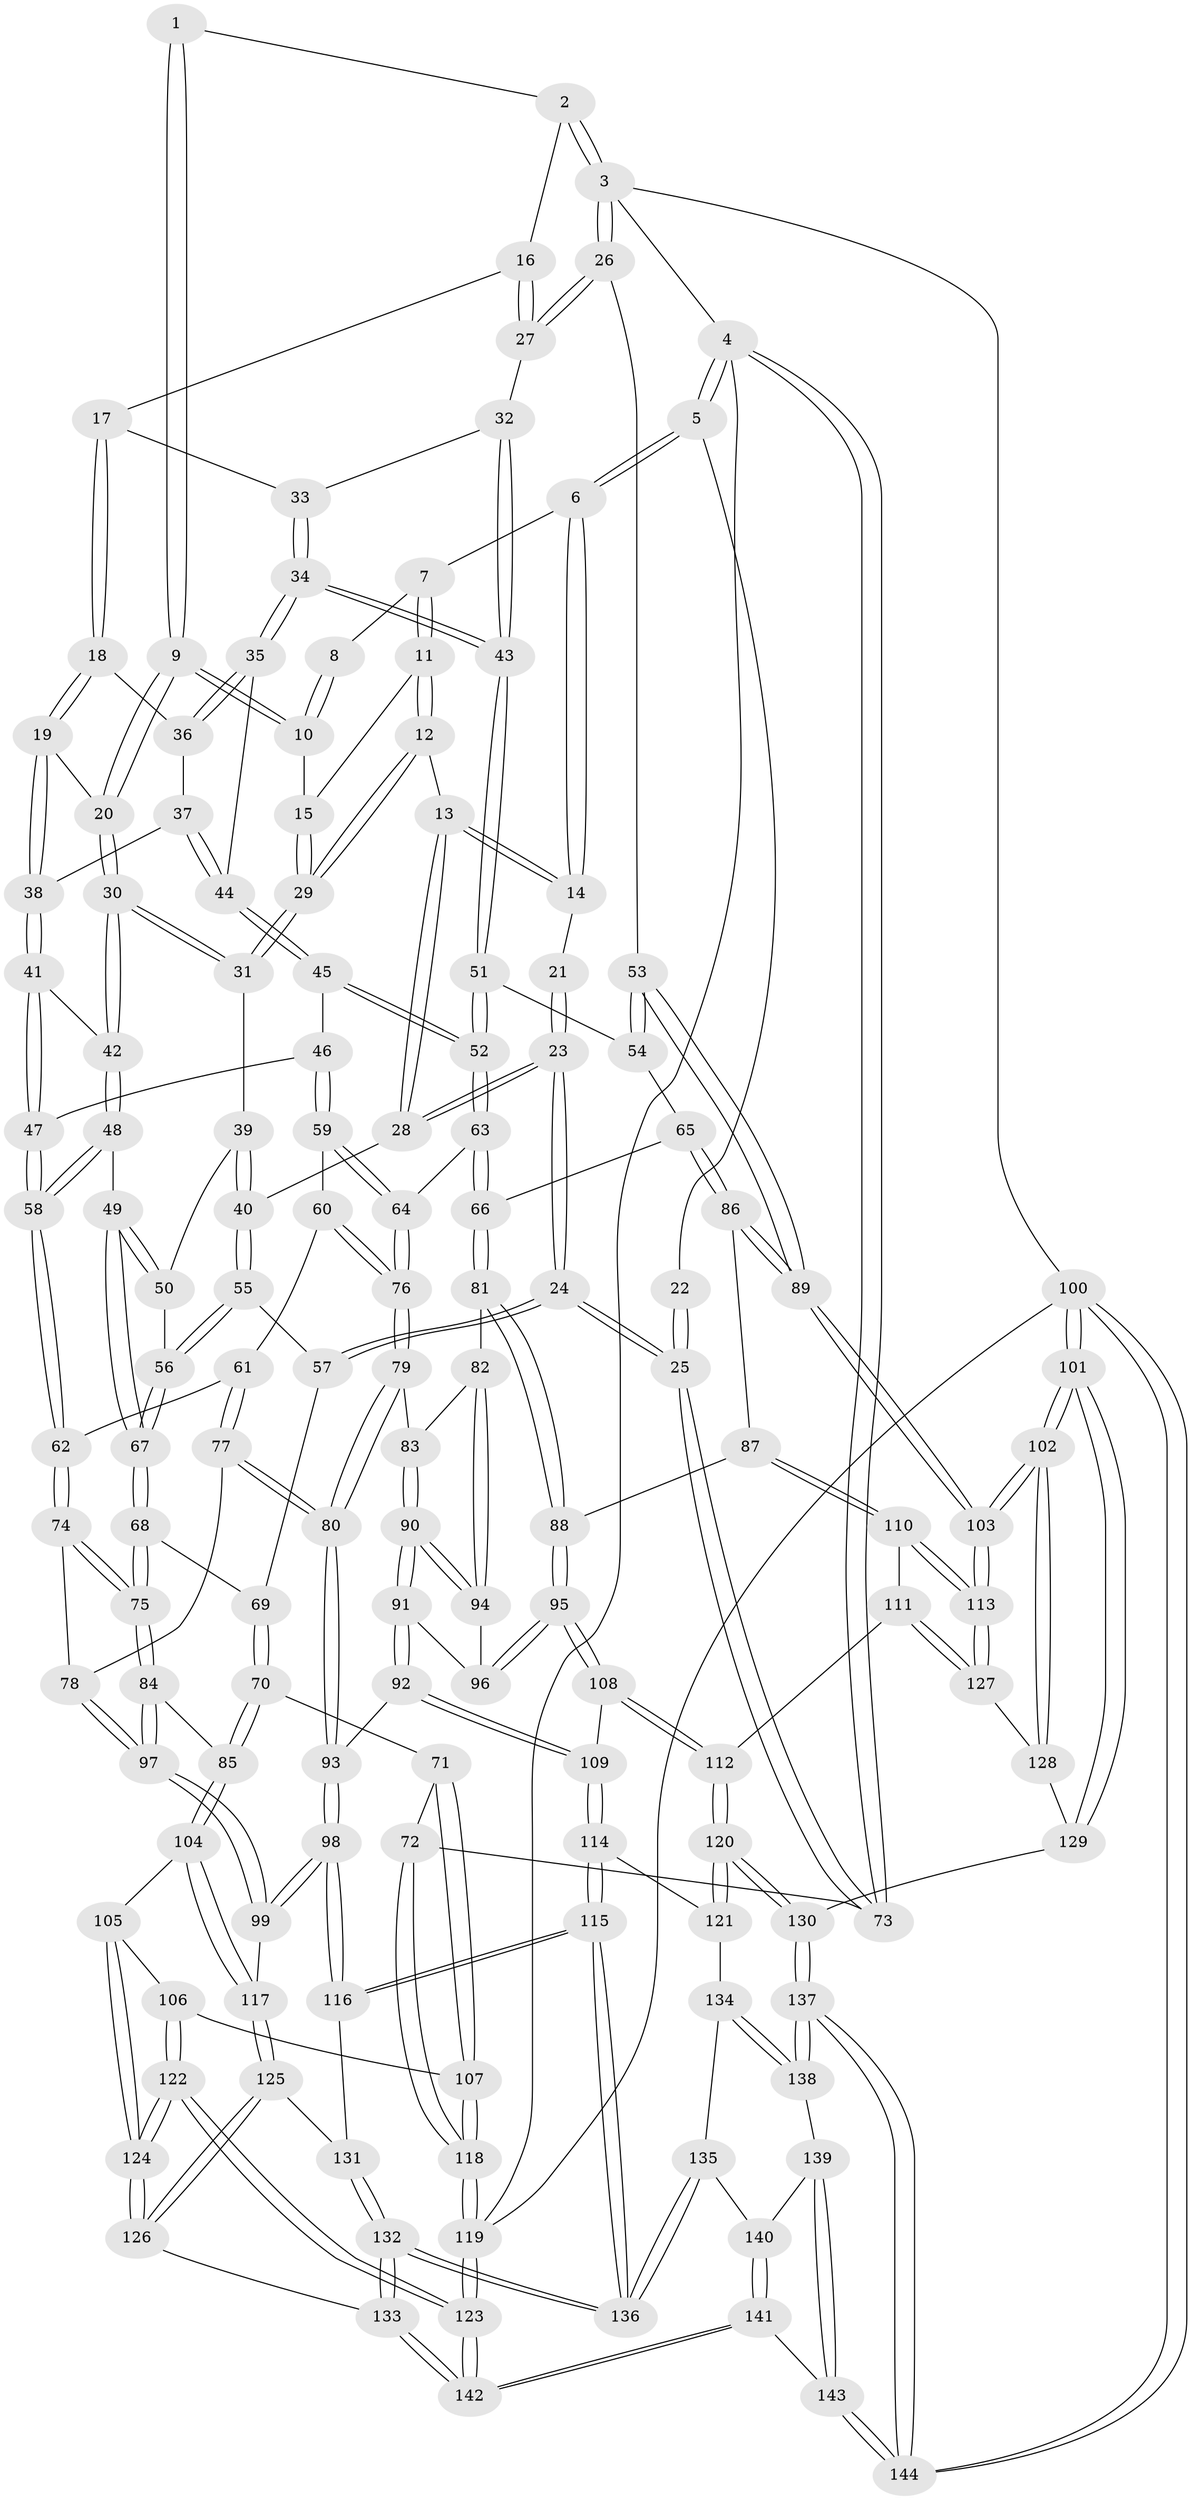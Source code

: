 // Generated by graph-tools (version 1.1) at 2025/38/03/09/25 02:38:31]
// undirected, 144 vertices, 357 edges
graph export_dot {
graph [start="1"]
  node [color=gray90,style=filled];
  1 [pos="+0.43224910511648823+0"];
  2 [pos="+0.7658996521651598+0"];
  3 [pos="+1+0"];
  4 [pos="+0+0"];
  5 [pos="+0+0"];
  6 [pos="+0.2908064790856262+0"];
  7 [pos="+0.3079711796953851+0"];
  8 [pos="+0.33576974454776376+0"];
  9 [pos="+0.5605764079620351+0.11950472201218303"];
  10 [pos="+0.48499692233846353+0.06994512364777115"];
  11 [pos="+0.3506825354831765+0.014550929077200523"];
  12 [pos="+0.26194889450640935+0.14339511493743137"];
  13 [pos="+0.2288215651714872+0.15288045304134965"];
  14 [pos="+0.1822970099445612+0.04738802704782193"];
  15 [pos="+0.3830409023615516+0.07657479037770243"];
  16 [pos="+0.7616136804374181+0"];
  17 [pos="+0.7495556220335322+0"];
  18 [pos="+0.6989252472968885+0.06367929382928426"];
  19 [pos="+0.5885737229229938+0.13329220177478507"];
  20 [pos="+0.5738790605653943+0.13423496477123742"];
  21 [pos="+0.1267350807722244+0.06843232426382238"];
  22 [pos="+0.07232010020548585+0.059091148654845584"];
  23 [pos="+0.0596286690649277+0.2687400926711348"];
  24 [pos="+0.003019193670449793+0.3131003912142761"];
  25 [pos="+0+0.3321219466390456"];
  26 [pos="+1+0.13299673963675912"];
  27 [pos="+1+0.14545121291610566"];
  28 [pos="+0.21294786698535312+0.192740756386678"];
  29 [pos="+0.39019137352910155+0.16626468493059424"];
  30 [pos="+0.45965274134639894+0.21724800885595552"];
  31 [pos="+0.4220025676036813+0.21022887221854306"];
  32 [pos="+0.9656305933071879+0.17094846237097247"];
  33 [pos="+0.8221530086558292+0.07097445809495524"];
  34 [pos="+0.8240566685996823+0.2735915141228817"];
  35 [pos="+0.7685028919551221+0.25354810052047955"];
  36 [pos="+0.7315218750868688+0.16377572557145964"];
  37 [pos="+0.6715581941551116+0.2642608524728393"];
  38 [pos="+0.6339334446603367+0.2582474697668474"];
  39 [pos="+0.3728495302237167+0.24781410302115162"];
  40 [pos="+0.28971194183676197+0.26969204665643987"];
  41 [pos="+0.6171688394796123+0.30091636226341856"];
  42 [pos="+0.4728029170311879+0.255798756081307"];
  43 [pos="+0.8642286805766862+0.30156768969523623"];
  44 [pos="+0.721214909301513+0.27853138665943245"];
  45 [pos="+0.7147930006402814+0.30921126197922477"];
  46 [pos="+0.6741902729771374+0.3555954138070512"];
  47 [pos="+0.6164737833704376+0.3107815376493589"];
  48 [pos="+0.4928369527818234+0.39551262003290827"];
  49 [pos="+0.44416128338721234+0.4102058894821851"];
  50 [pos="+0.37271266515005097+0.3093280301406835"];
  51 [pos="+0.8717147117402836+0.35123094942216443"];
  52 [pos="+0.8037102423453104+0.4280163125728028"];
  53 [pos="+1+0.37251942182043424"];
  54 [pos="+0.9594640256266627+0.3843976389913719"];
  55 [pos="+0.2661687429041925+0.35359104608199504"];
  56 [pos="+0.31250386616515874+0.4086366772743653"];
  57 [pos="+0.11596061845446409+0.3593119743404646"];
  58 [pos="+0.5230120669600968+0.4101060468475855"];
  59 [pos="+0.6869027286296981+0.40938978288479916"];
  60 [pos="+0.6077204490669175+0.44638566983179984"];
  61 [pos="+0.5473710128786577+0.43690382853069665"];
  62 [pos="+0.5413300209681899+0.433089746361174"];
  63 [pos="+0.7957388575504257+0.4407133863733112"];
  64 [pos="+0.7940275744595611+0.44070143792654154"];
  65 [pos="+0.943839926446258+0.5300781311249624"];
  66 [pos="+0.8044536141288434+0.4670982841645522"];
  67 [pos="+0.3410593621031118+0.46365126990505634"];
  68 [pos="+0.34100895167297923+0.463795186866123"];
  69 [pos="+0.17569230848203699+0.4443910100081212"];
  70 [pos="+0.18470956652828213+0.5926097525466104"];
  71 [pos="+0.1221815554233984+0.598770077826209"];
  72 [pos="+0+0.4761244099920388"];
  73 [pos="+0+0.33901079595617917"];
  74 [pos="+0.47757540686264677+0.5449684348080283"];
  75 [pos="+0.33455814019522356+0.5190809308725933"];
  76 [pos="+0.6616156505504752+0.5325265966624115"];
  77 [pos="+0.5698324923845219+0.5743571944265616"];
  78 [pos="+0.4957407662014618+0.5837289863817426"];
  79 [pos="+0.6607557105513828+0.5493437218306068"];
  80 [pos="+0.59738584871312+0.5963753348903299"];
  81 [pos="+0.7999003007582958+0.5169516256388347"];
  82 [pos="+0.753677692975978+0.5713823648599581"];
  83 [pos="+0.690496027843834+0.5697503610123229"];
  84 [pos="+0.3308590514624014+0.5276465524660274"];
  85 [pos="+0.23542038707116203+0.6045899822567679"];
  86 [pos="+0.9880457272675448+0.5992010083657726"];
  87 [pos="+0.9719245345752013+0.6087846957177285"];
  88 [pos="+0.8745494140994795+0.6298970370147073"];
  89 [pos="+1+0.6064148975106858"];
  90 [pos="+0.6920629997959806+0.6449719170970614"];
  91 [pos="+0.6893329480866681+0.6610235131370795"];
  92 [pos="+0.6852566446009236+0.6685408444664144"];
  93 [pos="+0.5998279753901768+0.6295899794117327"];
  94 [pos="+0.7546901386702604+0.5812181590602372"];
  95 [pos="+0.8272703451900835+0.6813997271609746"];
  96 [pos="+0.766130827243012+0.6207349258876604"];
  97 [pos="+0.45057984850959154+0.6726527448758529"];
  98 [pos="+0.515393391661105+0.7399662450752771"];
  99 [pos="+0.4536234973861508+0.6898923111974541"];
  100 [pos="+1+1"];
  101 [pos="+1+1"];
  102 [pos="+1+1"];
  103 [pos="+1+0.7630499696194981"];
  104 [pos="+0.27238451299787997+0.7236133352211849"];
  105 [pos="+0.25659733503162463+0.7363016646532217"];
  106 [pos="+0.09873468834578716+0.7482427851369219"];
  107 [pos="+0.09618048516917475+0.7231253819112909"];
  108 [pos="+0.8224889295659926+0.6966800792991429"];
  109 [pos="+0.6968469664729913+0.7020443687016815"];
  110 [pos="+0.9365023965073717+0.7503160324697947"];
  111 [pos="+0.911501748795918+0.7703013507586811"];
  112 [pos="+0.837997159861173+0.7544121457362479"];
  113 [pos="+1+0.7685204200146565"];
  114 [pos="+0.6839704529084464+0.7307659576804116"];
  115 [pos="+0.5308775529980936+0.7800008980042485"];
  116 [pos="+0.5306952325546546+0.7796822407850432"];
  117 [pos="+0.3046161943559065+0.7401989750226661"];
  118 [pos="+0+0.6328981714587859"];
  119 [pos="+0+1"];
  120 [pos="+0.7860846350491856+0.8384512430839844"];
  121 [pos="+0.7215155308922022+0.8023992797808158"];
  122 [pos="+0+1"];
  123 [pos="+0+1"];
  124 [pos="+0.04196486899581493+1"];
  125 [pos="+0.3212617449552382+0.782953909565374"];
  126 [pos="+0.3145923655421705+0.8656027331833779"];
  127 [pos="+0.9347499338046538+0.8177871889804463"];
  128 [pos="+0.9341716334129275+0.8523596928737752"];
  129 [pos="+0.8640694210953078+0.9134323089368644"];
  130 [pos="+0.7948959135769268+0.9079709560253533"];
  131 [pos="+0.37097099052260796+0.8052533911395465"];
  132 [pos="+0.4574045132312263+0.9287175405320665"];
  133 [pos="+0.45553995174320905+0.9340552672772973"];
  134 [pos="+0.6427520651551899+0.8399935114601276"];
  135 [pos="+0.586990428970892+0.8328704521235788"];
  136 [pos="+0.5324021476335427+0.7952892652374751"];
  137 [pos="+0.7779291881859335+0.9293836794914021"];
  138 [pos="+0.6867366938213946+0.8936586758535535"];
  139 [pos="+0.6437396058357396+0.9110314602065807"];
  140 [pos="+0.602130838429157+0.8735772693785807"];
  141 [pos="+0.5824958465873158+1"];
  142 [pos="+0.4654707742585802+1"];
  143 [pos="+0.6006796903048971+1"];
  144 [pos="+0.673800898462513+1"];
  1 -- 2;
  1 -- 9;
  1 -- 9;
  2 -- 3;
  2 -- 3;
  2 -- 16;
  3 -- 4;
  3 -- 26;
  3 -- 26;
  3 -- 100;
  4 -- 5;
  4 -- 5;
  4 -- 73;
  4 -- 73;
  4 -- 119;
  5 -- 6;
  5 -- 6;
  5 -- 22;
  6 -- 7;
  6 -- 14;
  6 -- 14;
  7 -- 8;
  7 -- 11;
  7 -- 11;
  8 -- 10;
  8 -- 10;
  9 -- 10;
  9 -- 10;
  9 -- 20;
  9 -- 20;
  10 -- 15;
  11 -- 12;
  11 -- 12;
  11 -- 15;
  12 -- 13;
  12 -- 29;
  12 -- 29;
  13 -- 14;
  13 -- 14;
  13 -- 28;
  13 -- 28;
  14 -- 21;
  15 -- 29;
  15 -- 29;
  16 -- 17;
  16 -- 27;
  16 -- 27;
  17 -- 18;
  17 -- 18;
  17 -- 33;
  18 -- 19;
  18 -- 19;
  18 -- 36;
  19 -- 20;
  19 -- 38;
  19 -- 38;
  20 -- 30;
  20 -- 30;
  21 -- 23;
  21 -- 23;
  22 -- 25;
  22 -- 25;
  23 -- 24;
  23 -- 24;
  23 -- 28;
  23 -- 28;
  24 -- 25;
  24 -- 25;
  24 -- 57;
  24 -- 57;
  25 -- 73;
  25 -- 73;
  26 -- 27;
  26 -- 27;
  26 -- 53;
  27 -- 32;
  28 -- 40;
  29 -- 31;
  29 -- 31;
  30 -- 31;
  30 -- 31;
  30 -- 42;
  30 -- 42;
  31 -- 39;
  32 -- 33;
  32 -- 43;
  32 -- 43;
  33 -- 34;
  33 -- 34;
  34 -- 35;
  34 -- 35;
  34 -- 43;
  34 -- 43;
  35 -- 36;
  35 -- 36;
  35 -- 44;
  36 -- 37;
  37 -- 38;
  37 -- 44;
  37 -- 44;
  38 -- 41;
  38 -- 41;
  39 -- 40;
  39 -- 40;
  39 -- 50;
  40 -- 55;
  40 -- 55;
  41 -- 42;
  41 -- 47;
  41 -- 47;
  42 -- 48;
  42 -- 48;
  43 -- 51;
  43 -- 51;
  44 -- 45;
  44 -- 45;
  45 -- 46;
  45 -- 52;
  45 -- 52;
  46 -- 47;
  46 -- 59;
  46 -- 59;
  47 -- 58;
  47 -- 58;
  48 -- 49;
  48 -- 58;
  48 -- 58;
  49 -- 50;
  49 -- 50;
  49 -- 67;
  49 -- 67;
  50 -- 56;
  51 -- 52;
  51 -- 52;
  51 -- 54;
  52 -- 63;
  52 -- 63;
  53 -- 54;
  53 -- 54;
  53 -- 89;
  53 -- 89;
  54 -- 65;
  55 -- 56;
  55 -- 56;
  55 -- 57;
  56 -- 67;
  56 -- 67;
  57 -- 69;
  58 -- 62;
  58 -- 62;
  59 -- 60;
  59 -- 64;
  59 -- 64;
  60 -- 61;
  60 -- 76;
  60 -- 76;
  61 -- 62;
  61 -- 77;
  61 -- 77;
  62 -- 74;
  62 -- 74;
  63 -- 64;
  63 -- 66;
  63 -- 66;
  64 -- 76;
  64 -- 76;
  65 -- 66;
  65 -- 86;
  65 -- 86;
  66 -- 81;
  66 -- 81;
  67 -- 68;
  67 -- 68;
  68 -- 69;
  68 -- 75;
  68 -- 75;
  69 -- 70;
  69 -- 70;
  70 -- 71;
  70 -- 85;
  70 -- 85;
  71 -- 72;
  71 -- 107;
  71 -- 107;
  72 -- 73;
  72 -- 118;
  72 -- 118;
  74 -- 75;
  74 -- 75;
  74 -- 78;
  75 -- 84;
  75 -- 84;
  76 -- 79;
  76 -- 79;
  77 -- 78;
  77 -- 80;
  77 -- 80;
  78 -- 97;
  78 -- 97;
  79 -- 80;
  79 -- 80;
  79 -- 83;
  80 -- 93;
  80 -- 93;
  81 -- 82;
  81 -- 88;
  81 -- 88;
  82 -- 83;
  82 -- 94;
  82 -- 94;
  83 -- 90;
  83 -- 90;
  84 -- 85;
  84 -- 97;
  84 -- 97;
  85 -- 104;
  85 -- 104;
  86 -- 87;
  86 -- 89;
  86 -- 89;
  87 -- 88;
  87 -- 110;
  87 -- 110;
  88 -- 95;
  88 -- 95;
  89 -- 103;
  89 -- 103;
  90 -- 91;
  90 -- 91;
  90 -- 94;
  90 -- 94;
  91 -- 92;
  91 -- 92;
  91 -- 96;
  92 -- 93;
  92 -- 109;
  92 -- 109;
  93 -- 98;
  93 -- 98;
  94 -- 96;
  95 -- 96;
  95 -- 96;
  95 -- 108;
  95 -- 108;
  97 -- 99;
  97 -- 99;
  98 -- 99;
  98 -- 99;
  98 -- 116;
  98 -- 116;
  99 -- 117;
  100 -- 101;
  100 -- 101;
  100 -- 144;
  100 -- 144;
  100 -- 119;
  101 -- 102;
  101 -- 102;
  101 -- 129;
  101 -- 129;
  102 -- 103;
  102 -- 103;
  102 -- 128;
  102 -- 128;
  103 -- 113;
  103 -- 113;
  104 -- 105;
  104 -- 117;
  104 -- 117;
  105 -- 106;
  105 -- 124;
  105 -- 124;
  106 -- 107;
  106 -- 122;
  106 -- 122;
  107 -- 118;
  107 -- 118;
  108 -- 109;
  108 -- 112;
  108 -- 112;
  109 -- 114;
  109 -- 114;
  110 -- 111;
  110 -- 113;
  110 -- 113;
  111 -- 112;
  111 -- 127;
  111 -- 127;
  112 -- 120;
  112 -- 120;
  113 -- 127;
  113 -- 127;
  114 -- 115;
  114 -- 115;
  114 -- 121;
  115 -- 116;
  115 -- 116;
  115 -- 136;
  115 -- 136;
  116 -- 131;
  117 -- 125;
  117 -- 125;
  118 -- 119;
  118 -- 119;
  119 -- 123;
  119 -- 123;
  120 -- 121;
  120 -- 121;
  120 -- 130;
  120 -- 130;
  121 -- 134;
  122 -- 123;
  122 -- 123;
  122 -- 124;
  122 -- 124;
  123 -- 142;
  123 -- 142;
  124 -- 126;
  124 -- 126;
  125 -- 126;
  125 -- 126;
  125 -- 131;
  126 -- 133;
  127 -- 128;
  128 -- 129;
  129 -- 130;
  130 -- 137;
  130 -- 137;
  131 -- 132;
  131 -- 132;
  132 -- 133;
  132 -- 133;
  132 -- 136;
  132 -- 136;
  133 -- 142;
  133 -- 142;
  134 -- 135;
  134 -- 138;
  134 -- 138;
  135 -- 136;
  135 -- 136;
  135 -- 140;
  137 -- 138;
  137 -- 138;
  137 -- 144;
  137 -- 144;
  138 -- 139;
  139 -- 140;
  139 -- 143;
  139 -- 143;
  140 -- 141;
  140 -- 141;
  141 -- 142;
  141 -- 142;
  141 -- 143;
  143 -- 144;
  143 -- 144;
}
